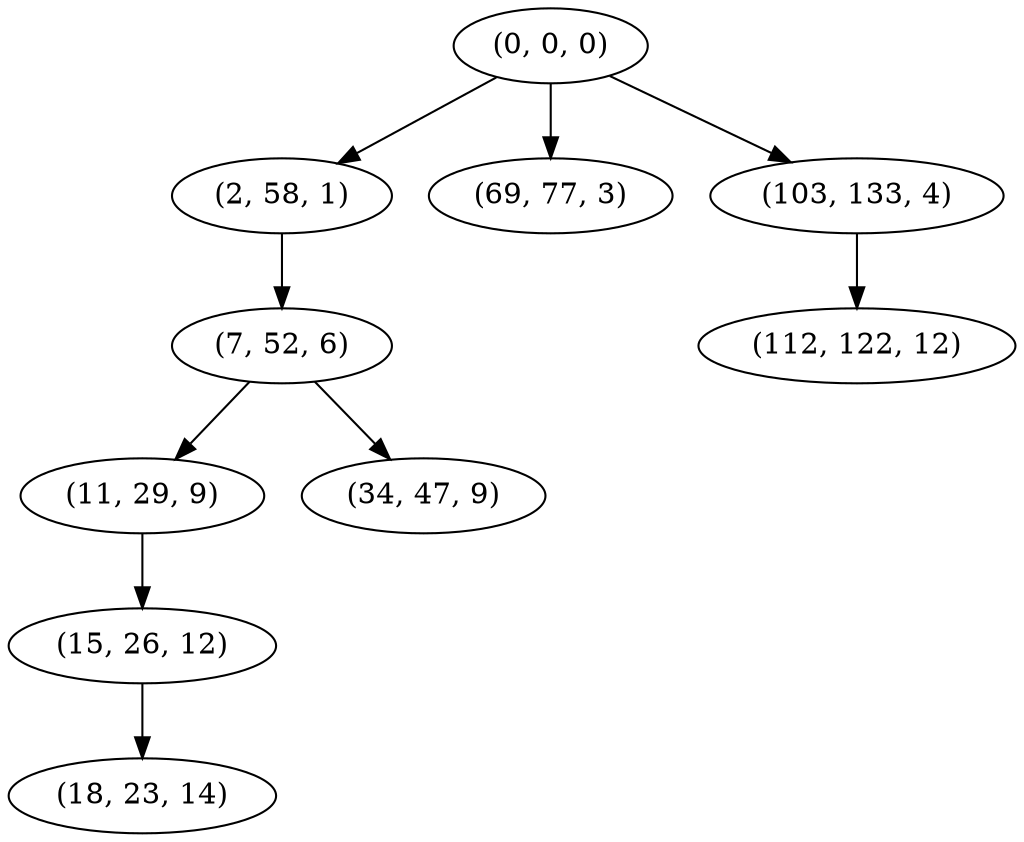 digraph tree {
    "(0, 0, 0)";
    "(2, 58, 1)";
    "(7, 52, 6)";
    "(11, 29, 9)";
    "(15, 26, 12)";
    "(18, 23, 14)";
    "(34, 47, 9)";
    "(69, 77, 3)";
    "(103, 133, 4)";
    "(112, 122, 12)";
    "(0, 0, 0)" -> "(2, 58, 1)";
    "(0, 0, 0)" -> "(69, 77, 3)";
    "(0, 0, 0)" -> "(103, 133, 4)";
    "(2, 58, 1)" -> "(7, 52, 6)";
    "(7, 52, 6)" -> "(11, 29, 9)";
    "(7, 52, 6)" -> "(34, 47, 9)";
    "(11, 29, 9)" -> "(15, 26, 12)";
    "(15, 26, 12)" -> "(18, 23, 14)";
    "(103, 133, 4)" -> "(112, 122, 12)";
}

